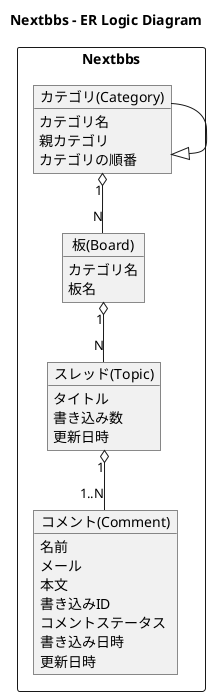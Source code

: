 



@startuml

title "Nextbbs - ER Logic Diagram"

rectangle Nextbbs {
object "カテゴリ(Category)" as Category {
  カテゴリ名
  親カテゴリ
  カテゴリの順番
}

object "板(Board)" as Board {
  カテゴリ名
  板名
}

object "スレッド(Topic)" as Topic {
  タイトル
  書き込み数
  更新日時
}

object "コメント(Comment)" as Comment {
  名前
  メール
  本文
  書き込みID
  コメントステータス
  書き込み日時
  更新日時
}
}

' object BoardOwner
' object TopicOwner
' object CommentOwner

' Category "N"--|>"1" Category
Category --|> Category

Category "1" o-- "N" Board
Board    "1" o-- "N" Topic
Topic    "1" o-- "1..N" Comment

' BoardOwner    .. Board   : Option
' TopicOwner    .. Topic   : Option
' CommentOwner  .. Comment : Option



@enduml

// 関係
    ------   :1
    ----||   :1 and only 1
    ----o|   :0 or 1
    -----{   :many
    ----|{   :1 or more
    ----o{   :0 or many


// http://itref.fc2web.com/technology/entity_relationship_diagram.html
// https://qiita.com/Tachy_Pochy/items/752ef6e3d38e970378f0